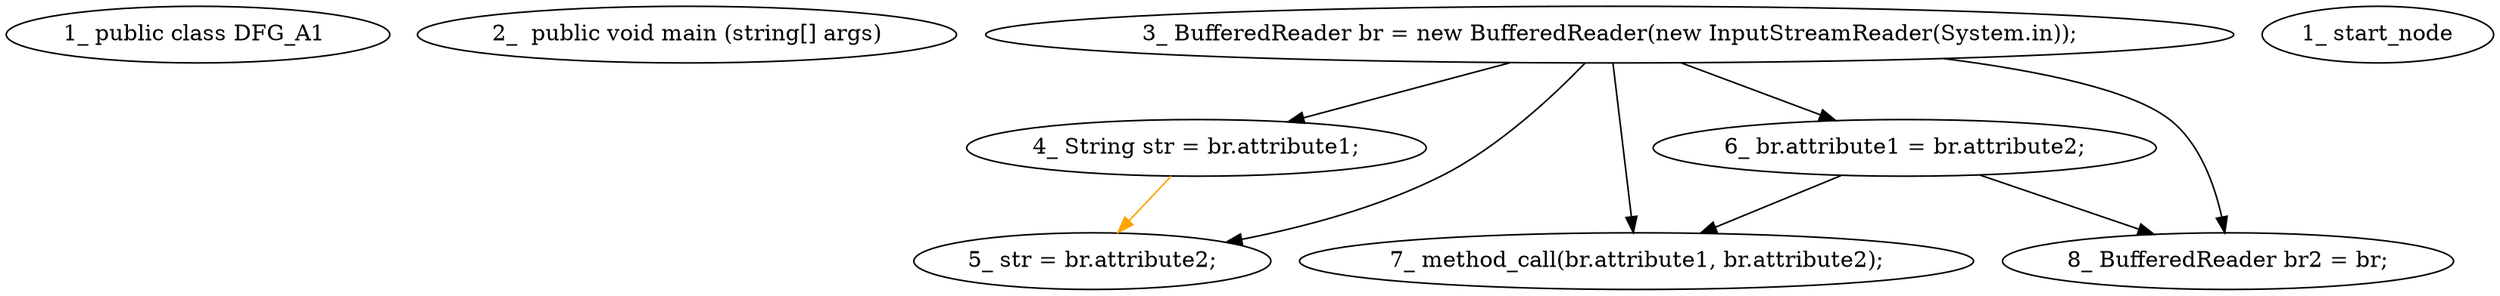 digraph  {
6 [label="1_\ public\ class\ DFG_A1\ ", type_label=class_declaration];
10 [label="2_\ \ public\ void\ main\ \(string\[\]\ args\)", type_label=method_declaration];
21 [label="3_\ BufferedReader\ br\ =\ new\ BufferedReader\(new\ InputStreamReader\(System\.in\)\);", type_label=expression_statement];
34 [label="4_\ String\ str\ =\ br\.attribute1;", type_label=expression_statement];
41 [label="5_\ str\ =\ br\.attribute2;", type_label=expression_statement];
47 [label="6_\ br\.attribute1\ =\ br\.attribute2;", type_label=expression_statement];
55 [label="7_\ method_call\(br\.attribute1,\ br\.attribute2\);", type_label=expression_statement];
65 [label="8_\ BufferedReader\ br2\ =\ br;", type_label=expression_statement];
1 [label="1_\ start_node", type_label=start];
21 -> 34  [key=0, used_def="br.attribute1"];
21 -> 41  [key=0, used_def="br.attribute2"];
21 -> 47  [key=0, used_def="br.attribute2"];
21 -> 55  [key=0, used_def="br.attribute1"];
21 -> 65  [key=0, used_def=br];
34 -> 41  [color=orange, key=0];
47 -> 55  [key=0, used_def="br.attribute1"];
47 -> 65  [key=0, used_def=br];
}
